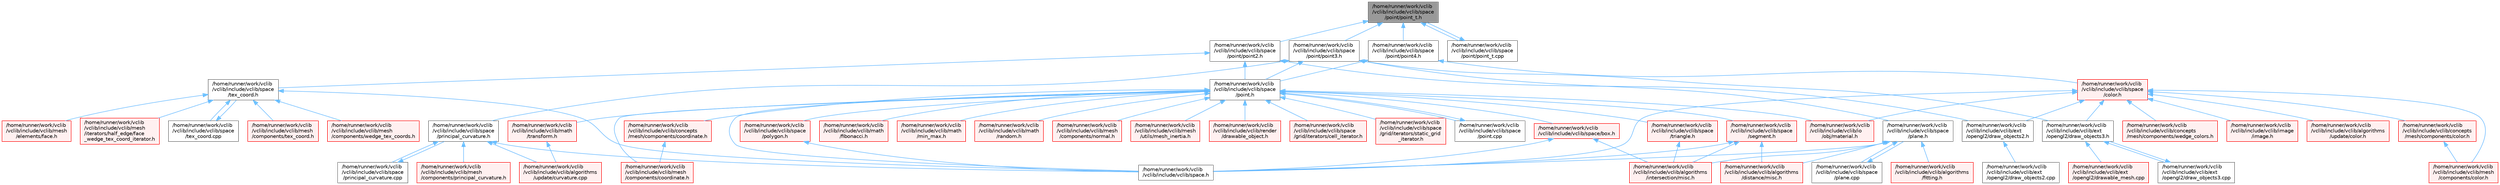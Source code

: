 digraph "/home/runner/work/vclib/vclib/include/vclib/space/point/point_t.h"
{
 // LATEX_PDF_SIZE
  bgcolor="transparent";
  edge [fontname=Helvetica,fontsize=10,labelfontname=Helvetica,labelfontsize=10];
  node [fontname=Helvetica,fontsize=10,shape=box,height=0.2,width=0.4];
  Node1 [label="/home/runner/work/vclib\l/vclib/include/vclib/space\l/point/point_t.h",height=0.2,width=0.4,color="gray40", fillcolor="grey60", style="filled", fontcolor="black",tooltip=" "];
  Node1 -> Node2 [dir="back",color="steelblue1",style="solid"];
  Node2 [label="/home/runner/work/vclib\l/vclib/include/vclib/space\l/point/point2.h",height=0.2,width=0.4,color="grey40", fillcolor="white", style="filled",URL="$point2_8h.html",tooltip=" "];
  Node2 -> Node3 [dir="back",color="steelblue1",style="solid"];
  Node3 [label="/home/runner/work/vclib\l/vclib/include/vclib/ext\l/opengl2/draw_objects2.h",height=0.2,width=0.4,color="grey40", fillcolor="white", style="filled",URL="$draw__objects2_8h.html",tooltip=" "];
  Node3 -> Node4 [dir="back",color="steelblue1",style="solid"];
  Node4 [label="/home/runner/work/vclib\l/vclib/include/vclib/ext\l/opengl2/draw_objects2.cpp",height=0.2,width=0.4,color="grey40", fillcolor="white", style="filled",URL="$draw__objects2_8cpp.html",tooltip=" "];
  Node2 -> Node5 [dir="back",color="steelblue1",style="solid"];
  Node5 [label="/home/runner/work/vclib\l/vclib/include/vclib/space\l/point.h",height=0.2,width=0.4,color="grey40", fillcolor="white", style="filled",URL="$space_2point_8h.html",tooltip=" "];
  Node5 -> Node6 [dir="back",color="steelblue1",style="solid"];
  Node6 [label="/home/runner/work/vclib\l/vclib/include/vclib/concepts\l/mesh/components/coordinate.h",height=0.2,width=0.4,color="red", fillcolor="#FFF0F0", style="filled",URL="$concepts_2mesh_2components_2coordinate_8h.html",tooltip=" "];
  Node6 -> Node220 [dir="back",color="steelblue1",style="solid"];
  Node220 [label="/home/runner/work/vclib\l/vclib/include/vclib/mesh\l/components/coordinate.h",height=0.2,width=0.4,color="red", fillcolor="#FFF0F0", style="filled",URL="$mesh_2components_2coordinate_8h.html",tooltip=" "];
  Node5 -> Node223 [dir="back",color="steelblue1",style="solid"];
  Node223 [label="/home/runner/work/vclib\l/vclib/include/vclib/io\l/obj/material.h",height=0.2,width=0.4,color="red", fillcolor="#FFF0F0", style="filled",URL="$material_8h.html",tooltip=" "];
  Node5 -> Node225 [dir="back",color="steelblue1",style="solid"];
  Node225 [label="/home/runner/work/vclib\l/vclib/include/vclib/math\l/fibonacci.h",height=0.2,width=0.4,color="red", fillcolor="#FFF0F0", style="filled",URL="$fibonacci_8h.html",tooltip=" "];
  Node5 -> Node228 [dir="back",color="steelblue1",style="solid"];
  Node228 [label="/home/runner/work/vclib\l/vclib/include/vclib/math\l/min_max.h",height=0.2,width=0.4,color="red", fillcolor="#FFF0F0", style="filled",URL="$min__max_8h.html",tooltip=" "];
  Node5 -> Node245 [dir="back",color="steelblue1",style="solid"];
  Node245 [label="/home/runner/work/vclib\l/vclib/include/vclib/math\l/random.h",height=0.2,width=0.4,color="red", fillcolor="#FFF0F0", style="filled",URL="$random_8h.html",tooltip=" "];
  Node5 -> Node247 [dir="back",color="steelblue1",style="solid"];
  Node247 [label="/home/runner/work/vclib\l/vclib/include/vclib/math\l/transform.h",height=0.2,width=0.4,color="red", fillcolor="#FFF0F0", style="filled",URL="$math_2transform_8h.html",tooltip=" "];
  Node247 -> Node26 [dir="back",color="steelblue1",style="solid"];
  Node26 [label="/home/runner/work/vclib\l/vclib/include/vclib/algorithms\l/update/curvature.cpp",height=0.2,width=0.4,color="red", fillcolor="#FFF0F0", style="filled",URL="$curvature_8cpp.html",tooltip=" "];
  Node5 -> Node220 [dir="back",color="steelblue1",style="solid"];
  Node5 -> Node249 [dir="back",color="steelblue1",style="solid"];
  Node249 [label="/home/runner/work/vclib\l/vclib/include/vclib/mesh\l/components/normal.h",height=0.2,width=0.4,color="red", fillcolor="#FFF0F0", style="filled",URL="$mesh_2components_2normal_8h.html",tooltip=" "];
  Node5 -> Node69 [dir="back",color="steelblue1",style="solid"];
  Node69 [label="/home/runner/work/vclib\l/vclib/include/vclib/mesh\l/utils/mesh_inertia.h",height=0.2,width=0.4,color="red", fillcolor="#FFF0F0", style="filled",URL="$mesh__inertia_8h.html",tooltip=" "];
  Node5 -> Node253 [dir="back",color="steelblue1",style="solid"];
  Node253 [label="/home/runner/work/vclib\l/vclib/include/vclib/render\l/drawable_object.h",height=0.2,width=0.4,color="red", fillcolor="#FFF0F0", style="filled",URL="$drawable__object_8h.html",tooltip=" "];
  Node5 -> Node29 [dir="back",color="steelblue1",style="solid"];
  Node29 [label="/home/runner/work/vclib\l/vclib/include/vclib/space.h",height=0.2,width=0.4,color="grey40", fillcolor="white", style="filled",URL="$space_8h.html",tooltip=" "];
  Node5 -> Node233 [dir="back",color="steelblue1",style="solid"];
  Node233 [label="/home/runner/work/vclib\l/vclib/include/vclib/space/box.h",height=0.2,width=0.4,color="red", fillcolor="#FFF0F0", style="filled",URL="$space_2box_8h.html",tooltip=" "];
  Node233 -> Node234 [dir="back",color="steelblue1",style="solid"];
  Node234 [label="/home/runner/work/vclib\l/vclib/include/vclib/algorithms\l/intersection/misc.h",height=0.2,width=0.4,color="red", fillcolor="#FFF0F0", style="filled",URL="$intersection_2misc_8h.html",tooltip=" "];
  Node233 -> Node29 [dir="back",color="steelblue1",style="solid"];
  Node5 -> Node261 [dir="back",color="steelblue1",style="solid"];
  Node261 [label="/home/runner/work/vclib\l/vclib/include/vclib/space\l/grid/iterators/cell_iterator.h",height=0.2,width=0.4,color="red", fillcolor="#FFF0F0", style="filled",URL="$cell__iterator_8h.html",tooltip=" "];
  Node5 -> Node263 [dir="back",color="steelblue1",style="solid"];
  Node263 [label="/home/runner/work/vclib\l/vclib/include/vclib/space\l/grid/iterators/static_grid\l_iterator.h",height=0.2,width=0.4,color="red", fillcolor="#FFF0F0", style="filled",URL="$static__grid__iterator_8h.html",tooltip=" "];
  Node5 -> Node265 [dir="back",color="steelblue1",style="solid"];
  Node265 [label="/home/runner/work/vclib\l/vclib/include/vclib/space\l/point.cpp",height=0.2,width=0.4,color="grey40", fillcolor="white", style="filled",URL="$point_8cpp.html",tooltip=" "];
  Node265 -> Node5 [dir="back",color="steelblue1",style="solid"];
  Node5 -> Node212 [dir="back",color="steelblue1",style="solid"];
  Node212 [label="/home/runner/work/vclib\l/vclib/include/vclib/space\l/polygon.h",height=0.2,width=0.4,color="red", fillcolor="#FFF0F0", style="filled",URL="$space_2polygon_8h.html",tooltip=" "];
  Node212 -> Node29 [dir="back",color="steelblue1",style="solid"];
  Node5 -> Node266 [dir="back",color="steelblue1",style="solid"];
  Node266 [label="/home/runner/work/vclib\l/vclib/include/vclib/space\l/segment.h",height=0.2,width=0.4,color="red", fillcolor="#FFF0F0", style="filled",URL="$space_2segment_8h.html",tooltip=" "];
  Node266 -> Node267 [dir="back",color="steelblue1",style="solid"];
  Node267 [label="/home/runner/work/vclib\l/vclib/include/vclib/algorithms\l/distance/misc.h",height=0.2,width=0.4,color="red", fillcolor="#FFF0F0", style="filled",URL="$distance_2misc_8h.html",tooltip=" "];
  Node266 -> Node234 [dir="back",color="steelblue1",style="solid"];
  Node266 -> Node29 [dir="back",color="steelblue1",style="solid"];
  Node5 -> Node270 [dir="back",color="steelblue1",style="solid"];
  Node270 [label="/home/runner/work/vclib\l/vclib/include/vclib/space\l/triangle.h",height=0.2,width=0.4,color="red", fillcolor="#FFF0F0", style="filled",URL="$space_2triangle_8h.html",tooltip=" "];
  Node270 -> Node234 [dir="back",color="steelblue1",style="solid"];
  Node2 -> Node274 [dir="back",color="steelblue1",style="solid"];
  Node274 [label="/home/runner/work/vclib\l/vclib/include/vclib/space\l/tex_coord.h",height=0.2,width=0.4,color="grey40", fillcolor="white", style="filled",URL="$space_2tex__coord_8h.html",tooltip=" "];
  Node274 -> Node275 [dir="back",color="steelblue1",style="solid"];
  Node275 [label="/home/runner/work/vclib\l/vclib/include/vclib/mesh\l/components/tex_coord.h",height=0.2,width=0.4,color="red", fillcolor="#FFF0F0", style="filled",URL="$mesh_2components_2tex__coord_8h.html",tooltip=" "];
  Node274 -> Node277 [dir="back",color="steelblue1",style="solid"];
  Node277 [label="/home/runner/work/vclib\l/vclib/include/vclib/mesh\l/components/wedge_tex_coords.h",height=0.2,width=0.4,color="red", fillcolor="#FFF0F0", style="filled",URL="$mesh_2components_2wedge__tex__coords_8h.html",tooltip=" "];
  Node274 -> Node192 [dir="back",color="steelblue1",style="solid"];
  Node192 [label="/home/runner/work/vclib\l/vclib/include/vclib/mesh\l/elements/face.h",height=0.2,width=0.4,color="red", fillcolor="#FFF0F0", style="filled",URL="$mesh_2elements_2face_8h.html",tooltip=" "];
  Node274 -> Node279 [dir="back",color="steelblue1",style="solid"];
  Node279 [label="/home/runner/work/vclib\l/vclib/include/vclib/mesh\l/iterators/half_edge/face\l_wedge_tex_coord_iterator.h",height=0.2,width=0.4,color="red", fillcolor="#FFF0F0", style="filled",URL="$face__wedge__tex__coord__iterator_8h.html",tooltip=" "];
  Node274 -> Node29 [dir="back",color="steelblue1",style="solid"];
  Node274 -> Node282 [dir="back",color="steelblue1",style="solid"];
  Node282 [label="/home/runner/work/vclib\l/vclib/include/vclib/space\l/tex_coord.cpp",height=0.2,width=0.4,color="grey40", fillcolor="white", style="filled",URL="$space_2tex__coord_8cpp.html",tooltip=" "];
  Node282 -> Node274 [dir="back",color="steelblue1",style="solid"];
  Node1 -> Node283 [dir="back",color="steelblue1",style="solid"];
  Node283 [label="/home/runner/work/vclib\l/vclib/include/vclib/space\l/point/point3.h",height=0.2,width=0.4,color="grey40", fillcolor="white", style="filled",URL="$point3_8h.html",tooltip=" "];
  Node283 -> Node284 [dir="back",color="steelblue1",style="solid"];
  Node284 [label="/home/runner/work/vclib\l/vclib/include/vclib/ext\l/opengl2/draw_objects3.h",height=0.2,width=0.4,color="grey40", fillcolor="white", style="filled",URL="$draw__objects3_8h.html",tooltip=" "];
  Node284 -> Node285 [dir="back",color="steelblue1",style="solid"];
  Node285 [label="/home/runner/work/vclib\l/vclib/include/vclib/ext\l/opengl2/draw_objects3.cpp",height=0.2,width=0.4,color="grey40", fillcolor="white", style="filled",URL="$draw__objects3_8cpp.html",tooltip=" "];
  Node285 -> Node284 [dir="back",color="steelblue1",style="solid"];
  Node284 -> Node81 [dir="back",color="steelblue1",style="solid"];
  Node81 [label="/home/runner/work/vclib\l/vclib/include/vclib/ext\l/opengl2/drawable_mesh.cpp",height=0.2,width=0.4,color="red", fillcolor="#FFF0F0", style="filled",URL="$drawable__mesh_8cpp.html",tooltip=" "];
  Node283 -> Node286 [dir="back",color="steelblue1",style="solid"];
  Node286 [label="/home/runner/work/vclib\l/vclib/include/vclib/space\l/plane.h",height=0.2,width=0.4,color="grey40", fillcolor="white", style="filled",URL="$space_2plane_8h.html",tooltip=" "];
  Node286 -> Node267 [dir="back",color="steelblue1",style="solid"];
  Node286 -> Node73 [dir="back",color="steelblue1",style="solid"];
  Node73 [label="/home/runner/work/vclib\l/vclib/include/vclib/algorithms\l/fitting.h",height=0.2,width=0.4,color="red", fillcolor="#FFF0F0", style="filled",URL="$fitting_8h.html",tooltip=" "];
  Node286 -> Node234 [dir="back",color="steelblue1",style="solid"];
  Node286 -> Node29 [dir="back",color="steelblue1",style="solid"];
  Node286 -> Node287 [dir="back",color="steelblue1",style="solid"];
  Node287 [label="/home/runner/work/vclib\l/vclib/include/vclib/space\l/plane.cpp",height=0.2,width=0.4,color="grey40", fillcolor="white", style="filled",URL="$plane_8cpp.html",tooltip=" "];
  Node287 -> Node286 [dir="back",color="steelblue1",style="solid"];
  Node283 -> Node5 [dir="back",color="steelblue1",style="solid"];
  Node283 -> Node288 [dir="back",color="steelblue1",style="solid"];
  Node288 [label="/home/runner/work/vclib\l/vclib/include/vclib/space\l/principal_curvature.h",height=0.2,width=0.4,color="grey40", fillcolor="white", style="filled",URL="$space_2principal__curvature_8h.html",tooltip=" "];
  Node288 -> Node26 [dir="back",color="steelblue1",style="solid"];
  Node288 -> Node289 [dir="back",color="steelblue1",style="solid"];
  Node289 [label="/home/runner/work/vclib\l/vclib/include/vclib/mesh\l/components/principal_curvature.h",height=0.2,width=0.4,color="red", fillcolor="#FFF0F0", style="filled",URL="$mesh_2components_2principal__curvature_8h.html",tooltip=" "];
  Node288 -> Node29 [dir="back",color="steelblue1",style="solid"];
  Node288 -> Node291 [dir="back",color="steelblue1",style="solid"];
  Node291 [label="/home/runner/work/vclib\l/vclib/include/vclib/space\l/principal_curvature.cpp",height=0.2,width=0.4,color="grey40", fillcolor="white", style="filled",URL="$space_2principal__curvature_8cpp.html",tooltip=" "];
  Node291 -> Node288 [dir="back",color="steelblue1",style="solid"];
  Node1 -> Node292 [dir="back",color="steelblue1",style="solid"];
  Node292 [label="/home/runner/work/vclib\l/vclib/include/vclib/space\l/point/point4.h",height=0.2,width=0.4,color="grey40", fillcolor="white", style="filled",URL="$point4_8h.html",tooltip=" "];
  Node292 -> Node293 [dir="back",color="steelblue1",style="solid"];
  Node293 [label="/home/runner/work/vclib\l/vclib/include/vclib/space\l/color.h",height=0.2,width=0.4,color="red", fillcolor="#FFF0F0", style="filled",URL="$space_2color_8h.html",tooltip=" "];
  Node293 -> Node77 [dir="back",color="steelblue1",style="solid"];
  Node77 [label="/home/runner/work/vclib\l/vclib/include/vclib/algorithms\l/update/color.h",height=0.2,width=0.4,color="red", fillcolor="#FFF0F0", style="filled",URL="$algorithms_2update_2color_8h.html",tooltip=" "];
  Node293 -> Node294 [dir="back",color="steelblue1",style="solid"];
  Node294 [label="/home/runner/work/vclib\l/vclib/include/vclib/concepts\l/mesh/components/color.h",height=0.2,width=0.4,color="red", fillcolor="#FFF0F0", style="filled",URL="$concepts_2mesh_2components_2color_8h.html",tooltip=" "];
  Node294 -> Node295 [dir="back",color="steelblue1",style="solid"];
  Node295 [label="/home/runner/work/vclib\l/vclib/include/vclib/mesh\l/components/color.h",height=0.2,width=0.4,color="red", fillcolor="#FFF0F0", style="filled",URL="$mesh_2components_2color_8h.html",tooltip=" "];
  Node293 -> Node298 [dir="back",color="steelblue1",style="solid"];
  Node298 [label="/home/runner/work/vclib\l/vclib/include/vclib/concepts\l/mesh/components/wedge_colors.h",height=0.2,width=0.4,color="red", fillcolor="#FFF0F0", style="filled",URL="$concepts_2mesh_2components_2wedge__colors_8h.html",tooltip=" "];
  Node293 -> Node3 [dir="back",color="steelblue1",style="solid"];
  Node293 -> Node284 [dir="back",color="steelblue1",style="solid"];
  Node293 -> Node301 [dir="back",color="steelblue1",style="solid"];
  Node301 [label="/home/runner/work/vclib\l/vclib/include/vclib/image\l/image.h",height=0.2,width=0.4,color="red", fillcolor="#FFF0F0", style="filled",URL="$image_2image_8h.html",tooltip=" "];
  Node293 -> Node223 [dir="back",color="steelblue1",style="solid"];
  Node293 -> Node295 [dir="back",color="steelblue1",style="solid"];
  Node293 -> Node29 [dir="back",color="steelblue1",style="solid"];
  Node292 -> Node5 [dir="back",color="steelblue1",style="solid"];
  Node1 -> Node306 [dir="back",color="steelblue1",style="solid"];
  Node306 [label="/home/runner/work/vclib\l/vclib/include/vclib/space\l/point/point_t.cpp",height=0.2,width=0.4,color="grey40", fillcolor="white", style="filled",URL="$point__t_8cpp.html",tooltip=" "];
  Node306 -> Node1 [dir="back",color="steelblue1",style="solid"];
}
